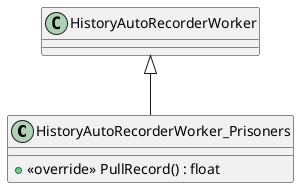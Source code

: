 @startuml
class HistoryAutoRecorderWorker_Prisoners {
    + <<override>> PullRecord() : float
}
HistoryAutoRecorderWorker <|-- HistoryAutoRecorderWorker_Prisoners
@enduml
